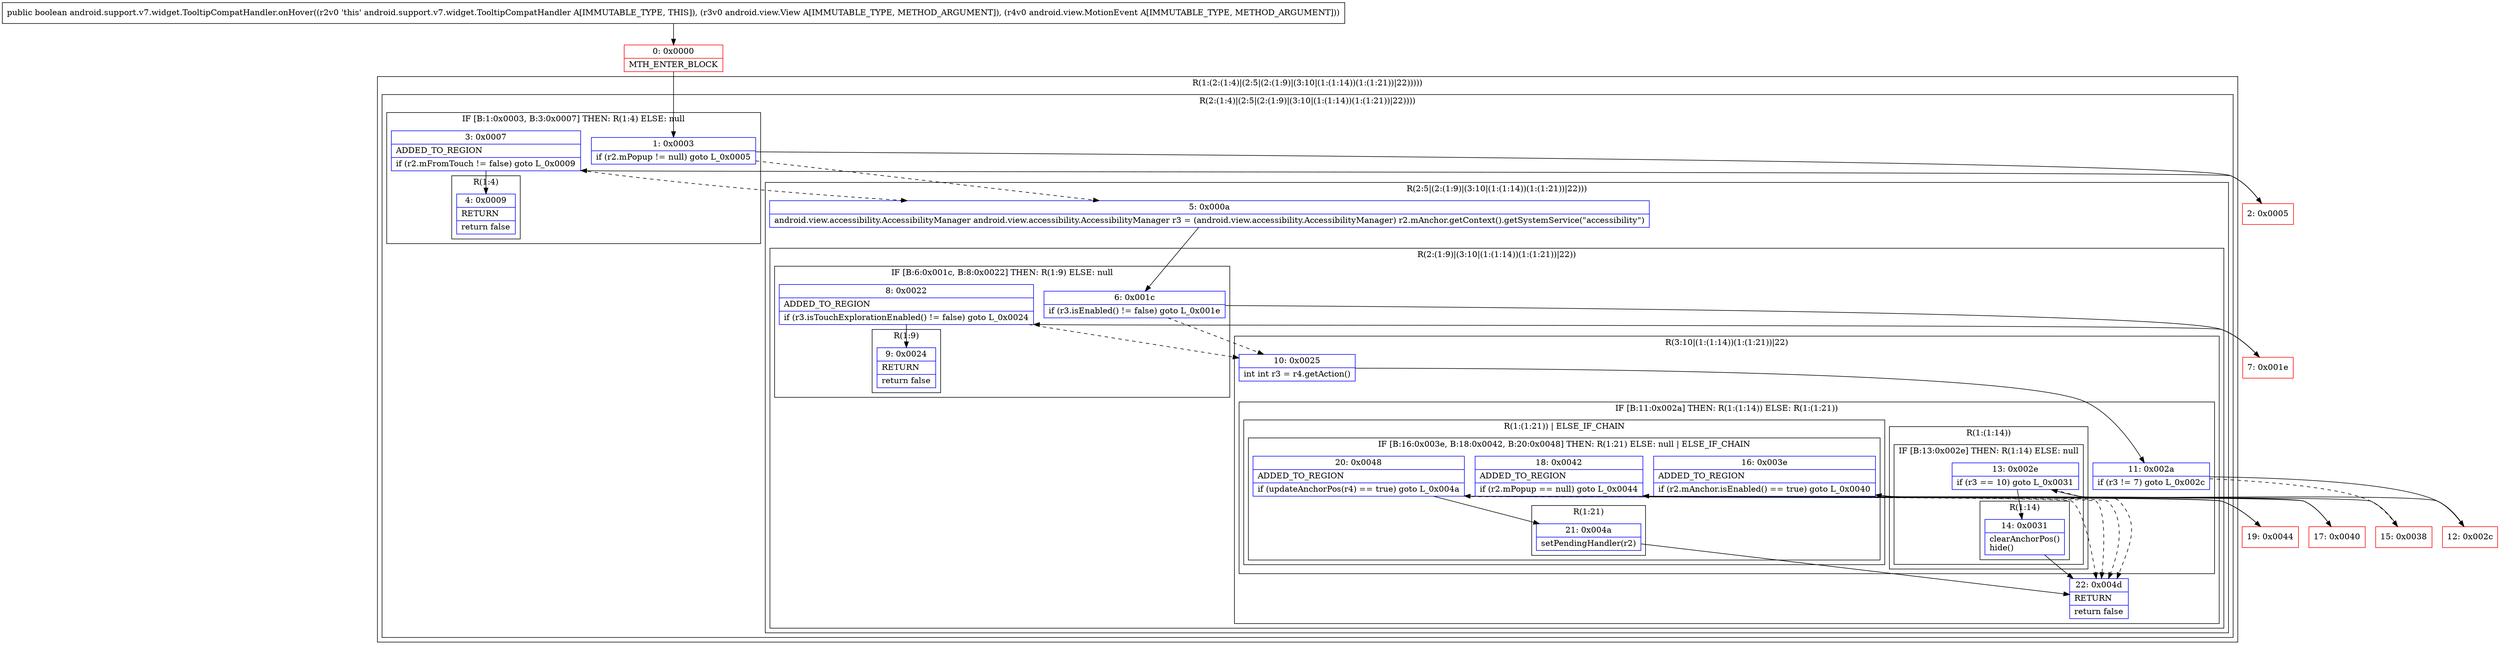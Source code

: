 digraph "CFG forandroid.support.v7.widget.TooltipCompatHandler.onHover(Landroid\/view\/View;Landroid\/view\/MotionEvent;)Z" {
subgraph cluster_Region_1045805296 {
label = "R(1:(2:(1:4)|(2:5|(2:(1:9)|(3:10|(1:(1:14))(1:(1:21))|22)))))";
node [shape=record,color=blue];
subgraph cluster_Region_312604494 {
label = "R(2:(1:4)|(2:5|(2:(1:9)|(3:10|(1:(1:14))(1:(1:21))|22))))";
node [shape=record,color=blue];
subgraph cluster_IfRegion_488665854 {
label = "IF [B:1:0x0003, B:3:0x0007] THEN: R(1:4) ELSE: null";
node [shape=record,color=blue];
Node_1 [shape=record,label="{1\:\ 0x0003|if (r2.mPopup != null) goto L_0x0005\l}"];
Node_3 [shape=record,label="{3\:\ 0x0007|ADDED_TO_REGION\l|if (r2.mFromTouch != false) goto L_0x0009\l}"];
subgraph cluster_Region_655318757 {
label = "R(1:4)";
node [shape=record,color=blue];
Node_4 [shape=record,label="{4\:\ 0x0009|RETURN\l|return false\l}"];
}
}
subgraph cluster_Region_632110665 {
label = "R(2:5|(2:(1:9)|(3:10|(1:(1:14))(1:(1:21))|22)))";
node [shape=record,color=blue];
Node_5 [shape=record,label="{5\:\ 0x000a|android.view.accessibility.AccessibilityManager android.view.accessibility.AccessibilityManager r3 = (android.view.accessibility.AccessibilityManager) r2.mAnchor.getContext().getSystemService(\"accessibility\")\l}"];
subgraph cluster_Region_881782988 {
label = "R(2:(1:9)|(3:10|(1:(1:14))(1:(1:21))|22))";
node [shape=record,color=blue];
subgraph cluster_IfRegion_1145639997 {
label = "IF [B:6:0x001c, B:8:0x0022] THEN: R(1:9) ELSE: null";
node [shape=record,color=blue];
Node_6 [shape=record,label="{6\:\ 0x001c|if (r3.isEnabled() != false) goto L_0x001e\l}"];
Node_8 [shape=record,label="{8\:\ 0x0022|ADDED_TO_REGION\l|if (r3.isTouchExplorationEnabled() != false) goto L_0x0024\l}"];
subgraph cluster_Region_696806036 {
label = "R(1:9)";
node [shape=record,color=blue];
Node_9 [shape=record,label="{9\:\ 0x0024|RETURN\l|return false\l}"];
}
}
subgraph cluster_Region_981590347 {
label = "R(3:10|(1:(1:14))(1:(1:21))|22)";
node [shape=record,color=blue];
Node_10 [shape=record,label="{10\:\ 0x0025|int int r3 = r4.getAction()\l}"];
subgraph cluster_IfRegion_1630060015 {
label = "IF [B:11:0x002a] THEN: R(1:(1:14)) ELSE: R(1:(1:21))";
node [shape=record,color=blue];
Node_11 [shape=record,label="{11\:\ 0x002a|if (r3 != 7) goto L_0x002c\l}"];
subgraph cluster_Region_924932825 {
label = "R(1:(1:14))";
node [shape=record,color=blue];
subgraph cluster_IfRegion_767265013 {
label = "IF [B:13:0x002e] THEN: R(1:14) ELSE: null";
node [shape=record,color=blue];
Node_13 [shape=record,label="{13\:\ 0x002e|if (r3 == 10) goto L_0x0031\l}"];
subgraph cluster_Region_1787089582 {
label = "R(1:14)";
node [shape=record,color=blue];
Node_14 [shape=record,label="{14\:\ 0x0031|clearAnchorPos()\lhide()\l}"];
}
}
}
subgraph cluster_Region_701450146 {
label = "R(1:(1:21)) | ELSE_IF_CHAIN\l";
node [shape=record,color=blue];
subgraph cluster_IfRegion_1132025029 {
label = "IF [B:16:0x003e, B:18:0x0042, B:20:0x0048] THEN: R(1:21) ELSE: null | ELSE_IF_CHAIN\l";
node [shape=record,color=blue];
Node_16 [shape=record,label="{16\:\ 0x003e|ADDED_TO_REGION\l|if (r2.mAnchor.isEnabled() == true) goto L_0x0040\l}"];
Node_18 [shape=record,label="{18\:\ 0x0042|ADDED_TO_REGION\l|if (r2.mPopup == null) goto L_0x0044\l}"];
Node_20 [shape=record,label="{20\:\ 0x0048|ADDED_TO_REGION\l|if (updateAnchorPos(r4) == true) goto L_0x004a\l}"];
subgraph cluster_Region_2125674977 {
label = "R(1:21)";
node [shape=record,color=blue];
Node_21 [shape=record,label="{21\:\ 0x004a|setPendingHandler(r2)\l}"];
}
}
}
}
Node_22 [shape=record,label="{22\:\ 0x004d|RETURN\l|return false\l}"];
}
}
}
}
}
Node_0 [shape=record,color=red,label="{0\:\ 0x0000|MTH_ENTER_BLOCK\l}"];
Node_2 [shape=record,color=red,label="{2\:\ 0x0005}"];
Node_7 [shape=record,color=red,label="{7\:\ 0x001e}"];
Node_12 [shape=record,color=red,label="{12\:\ 0x002c}"];
Node_15 [shape=record,color=red,label="{15\:\ 0x0038}"];
Node_17 [shape=record,color=red,label="{17\:\ 0x0040}"];
Node_19 [shape=record,color=red,label="{19\:\ 0x0044}"];
MethodNode[shape=record,label="{public boolean android.support.v7.widget.TooltipCompatHandler.onHover((r2v0 'this' android.support.v7.widget.TooltipCompatHandler A[IMMUTABLE_TYPE, THIS]), (r3v0 android.view.View A[IMMUTABLE_TYPE, METHOD_ARGUMENT]), (r4v0 android.view.MotionEvent A[IMMUTABLE_TYPE, METHOD_ARGUMENT])) }"];
MethodNode -> Node_0;
Node_1 -> Node_2;
Node_1 -> Node_5[style=dashed];
Node_3 -> Node_4;
Node_3 -> Node_5[style=dashed];
Node_5 -> Node_6;
Node_6 -> Node_7;
Node_6 -> Node_10[style=dashed];
Node_8 -> Node_9;
Node_8 -> Node_10[style=dashed];
Node_10 -> Node_11;
Node_11 -> Node_12;
Node_11 -> Node_15[style=dashed];
Node_13 -> Node_14;
Node_13 -> Node_22[style=dashed];
Node_14 -> Node_22;
Node_16 -> Node_17;
Node_16 -> Node_22[style=dashed];
Node_18 -> Node_19;
Node_18 -> Node_22[style=dashed];
Node_20 -> Node_21;
Node_20 -> Node_22[style=dashed];
Node_21 -> Node_22;
Node_0 -> Node_1;
Node_2 -> Node_3;
Node_7 -> Node_8;
Node_12 -> Node_13;
Node_15 -> Node_16;
Node_17 -> Node_18;
Node_19 -> Node_20;
}

